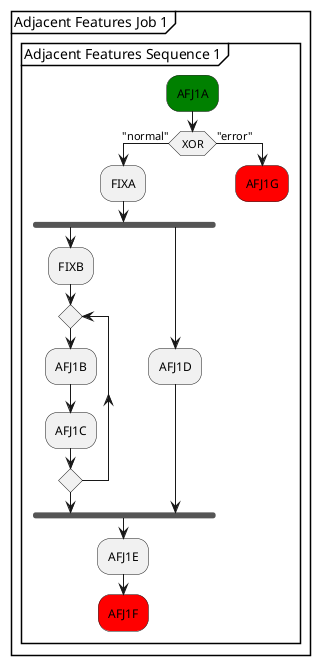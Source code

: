 @startuml

partition "Adjacent Features Job 1" {
group "Adjacent Features Sequence 1"

  #green:AFJ1A;
  if (XOR) then ("normal")
    :FIXA;
    fork
    :FIXB;
      repeat
        :AFJ1B;
        :AFJ1C;
      repeat while
    fork again
      :AFJ1D;
    end fork
    :AFJ1E;
    #red:AFJ1F;
    detach
  else ("error")
    #red:AFJ1G;
    detach
  endif
end group
}
@enduml